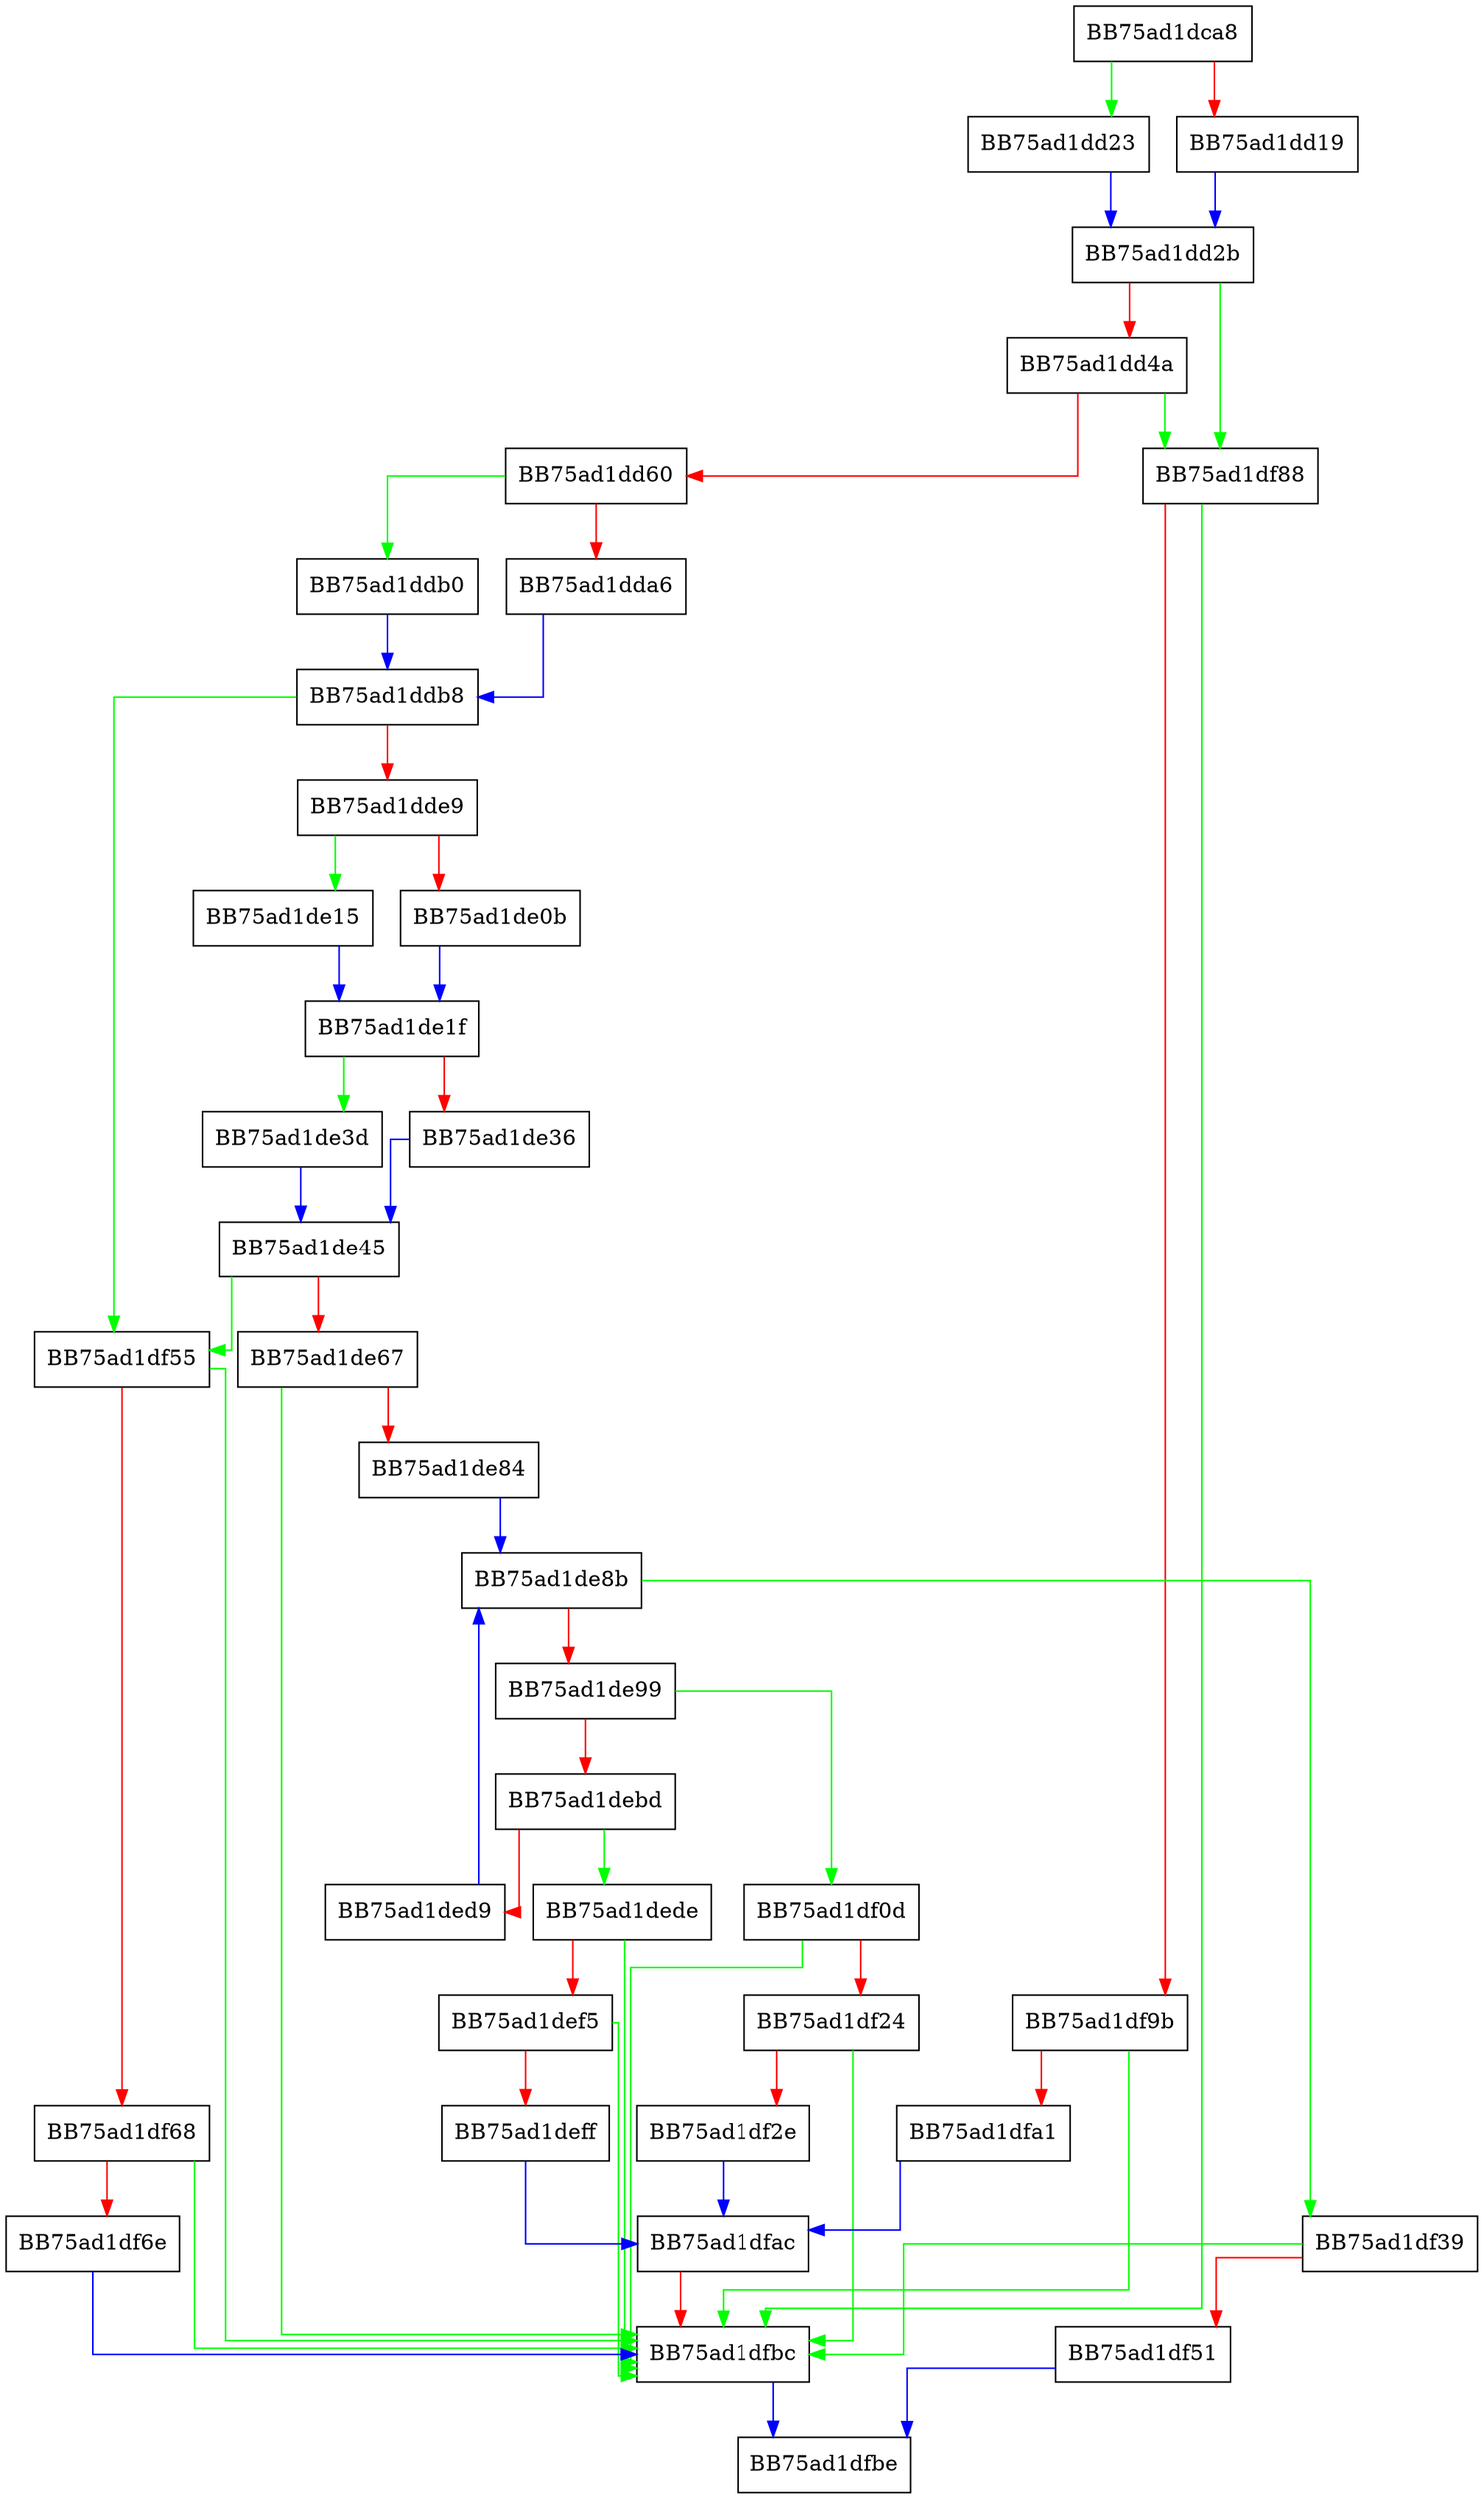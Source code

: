digraph restorePeHeader {
  node [shape="box"];
  graph [splines=ortho];
  BB75ad1dca8 -> BB75ad1dd23 [color="green"];
  BB75ad1dca8 -> BB75ad1dd19 [color="red"];
  BB75ad1dd19 -> BB75ad1dd2b [color="blue"];
  BB75ad1dd23 -> BB75ad1dd2b [color="blue"];
  BB75ad1dd2b -> BB75ad1df88 [color="green"];
  BB75ad1dd2b -> BB75ad1dd4a [color="red"];
  BB75ad1dd4a -> BB75ad1df88 [color="green"];
  BB75ad1dd4a -> BB75ad1dd60 [color="red"];
  BB75ad1dd60 -> BB75ad1ddb0 [color="green"];
  BB75ad1dd60 -> BB75ad1dda6 [color="red"];
  BB75ad1dda6 -> BB75ad1ddb8 [color="blue"];
  BB75ad1ddb0 -> BB75ad1ddb8 [color="blue"];
  BB75ad1ddb8 -> BB75ad1df55 [color="green"];
  BB75ad1ddb8 -> BB75ad1dde9 [color="red"];
  BB75ad1dde9 -> BB75ad1de15 [color="green"];
  BB75ad1dde9 -> BB75ad1de0b [color="red"];
  BB75ad1de0b -> BB75ad1de1f [color="blue"];
  BB75ad1de15 -> BB75ad1de1f [color="blue"];
  BB75ad1de1f -> BB75ad1de3d [color="green"];
  BB75ad1de1f -> BB75ad1de36 [color="red"];
  BB75ad1de36 -> BB75ad1de45 [color="blue"];
  BB75ad1de3d -> BB75ad1de45 [color="blue"];
  BB75ad1de45 -> BB75ad1df55 [color="green"];
  BB75ad1de45 -> BB75ad1de67 [color="red"];
  BB75ad1de67 -> BB75ad1dfbc [color="green"];
  BB75ad1de67 -> BB75ad1de84 [color="red"];
  BB75ad1de84 -> BB75ad1de8b [color="blue"];
  BB75ad1de8b -> BB75ad1df39 [color="green"];
  BB75ad1de8b -> BB75ad1de99 [color="red"];
  BB75ad1de99 -> BB75ad1df0d [color="green"];
  BB75ad1de99 -> BB75ad1debd [color="red"];
  BB75ad1debd -> BB75ad1dede [color="green"];
  BB75ad1debd -> BB75ad1ded9 [color="red"];
  BB75ad1ded9 -> BB75ad1de8b [color="blue"];
  BB75ad1dede -> BB75ad1dfbc [color="green"];
  BB75ad1dede -> BB75ad1def5 [color="red"];
  BB75ad1def5 -> BB75ad1dfbc [color="green"];
  BB75ad1def5 -> BB75ad1deff [color="red"];
  BB75ad1deff -> BB75ad1dfac [color="blue"];
  BB75ad1df0d -> BB75ad1dfbc [color="green"];
  BB75ad1df0d -> BB75ad1df24 [color="red"];
  BB75ad1df24 -> BB75ad1dfbc [color="green"];
  BB75ad1df24 -> BB75ad1df2e [color="red"];
  BB75ad1df2e -> BB75ad1dfac [color="blue"];
  BB75ad1df39 -> BB75ad1dfbc [color="green"];
  BB75ad1df39 -> BB75ad1df51 [color="red"];
  BB75ad1df51 -> BB75ad1dfbe [color="blue"];
  BB75ad1df55 -> BB75ad1dfbc [color="green"];
  BB75ad1df55 -> BB75ad1df68 [color="red"];
  BB75ad1df68 -> BB75ad1dfbc [color="green"];
  BB75ad1df68 -> BB75ad1df6e [color="red"];
  BB75ad1df6e -> BB75ad1dfbc [color="blue"];
  BB75ad1df88 -> BB75ad1dfbc [color="green"];
  BB75ad1df88 -> BB75ad1df9b [color="red"];
  BB75ad1df9b -> BB75ad1dfbc [color="green"];
  BB75ad1df9b -> BB75ad1dfa1 [color="red"];
  BB75ad1dfa1 -> BB75ad1dfac [color="blue"];
  BB75ad1dfac -> BB75ad1dfbc [color="red"];
  BB75ad1dfbc -> BB75ad1dfbe [color="blue"];
}